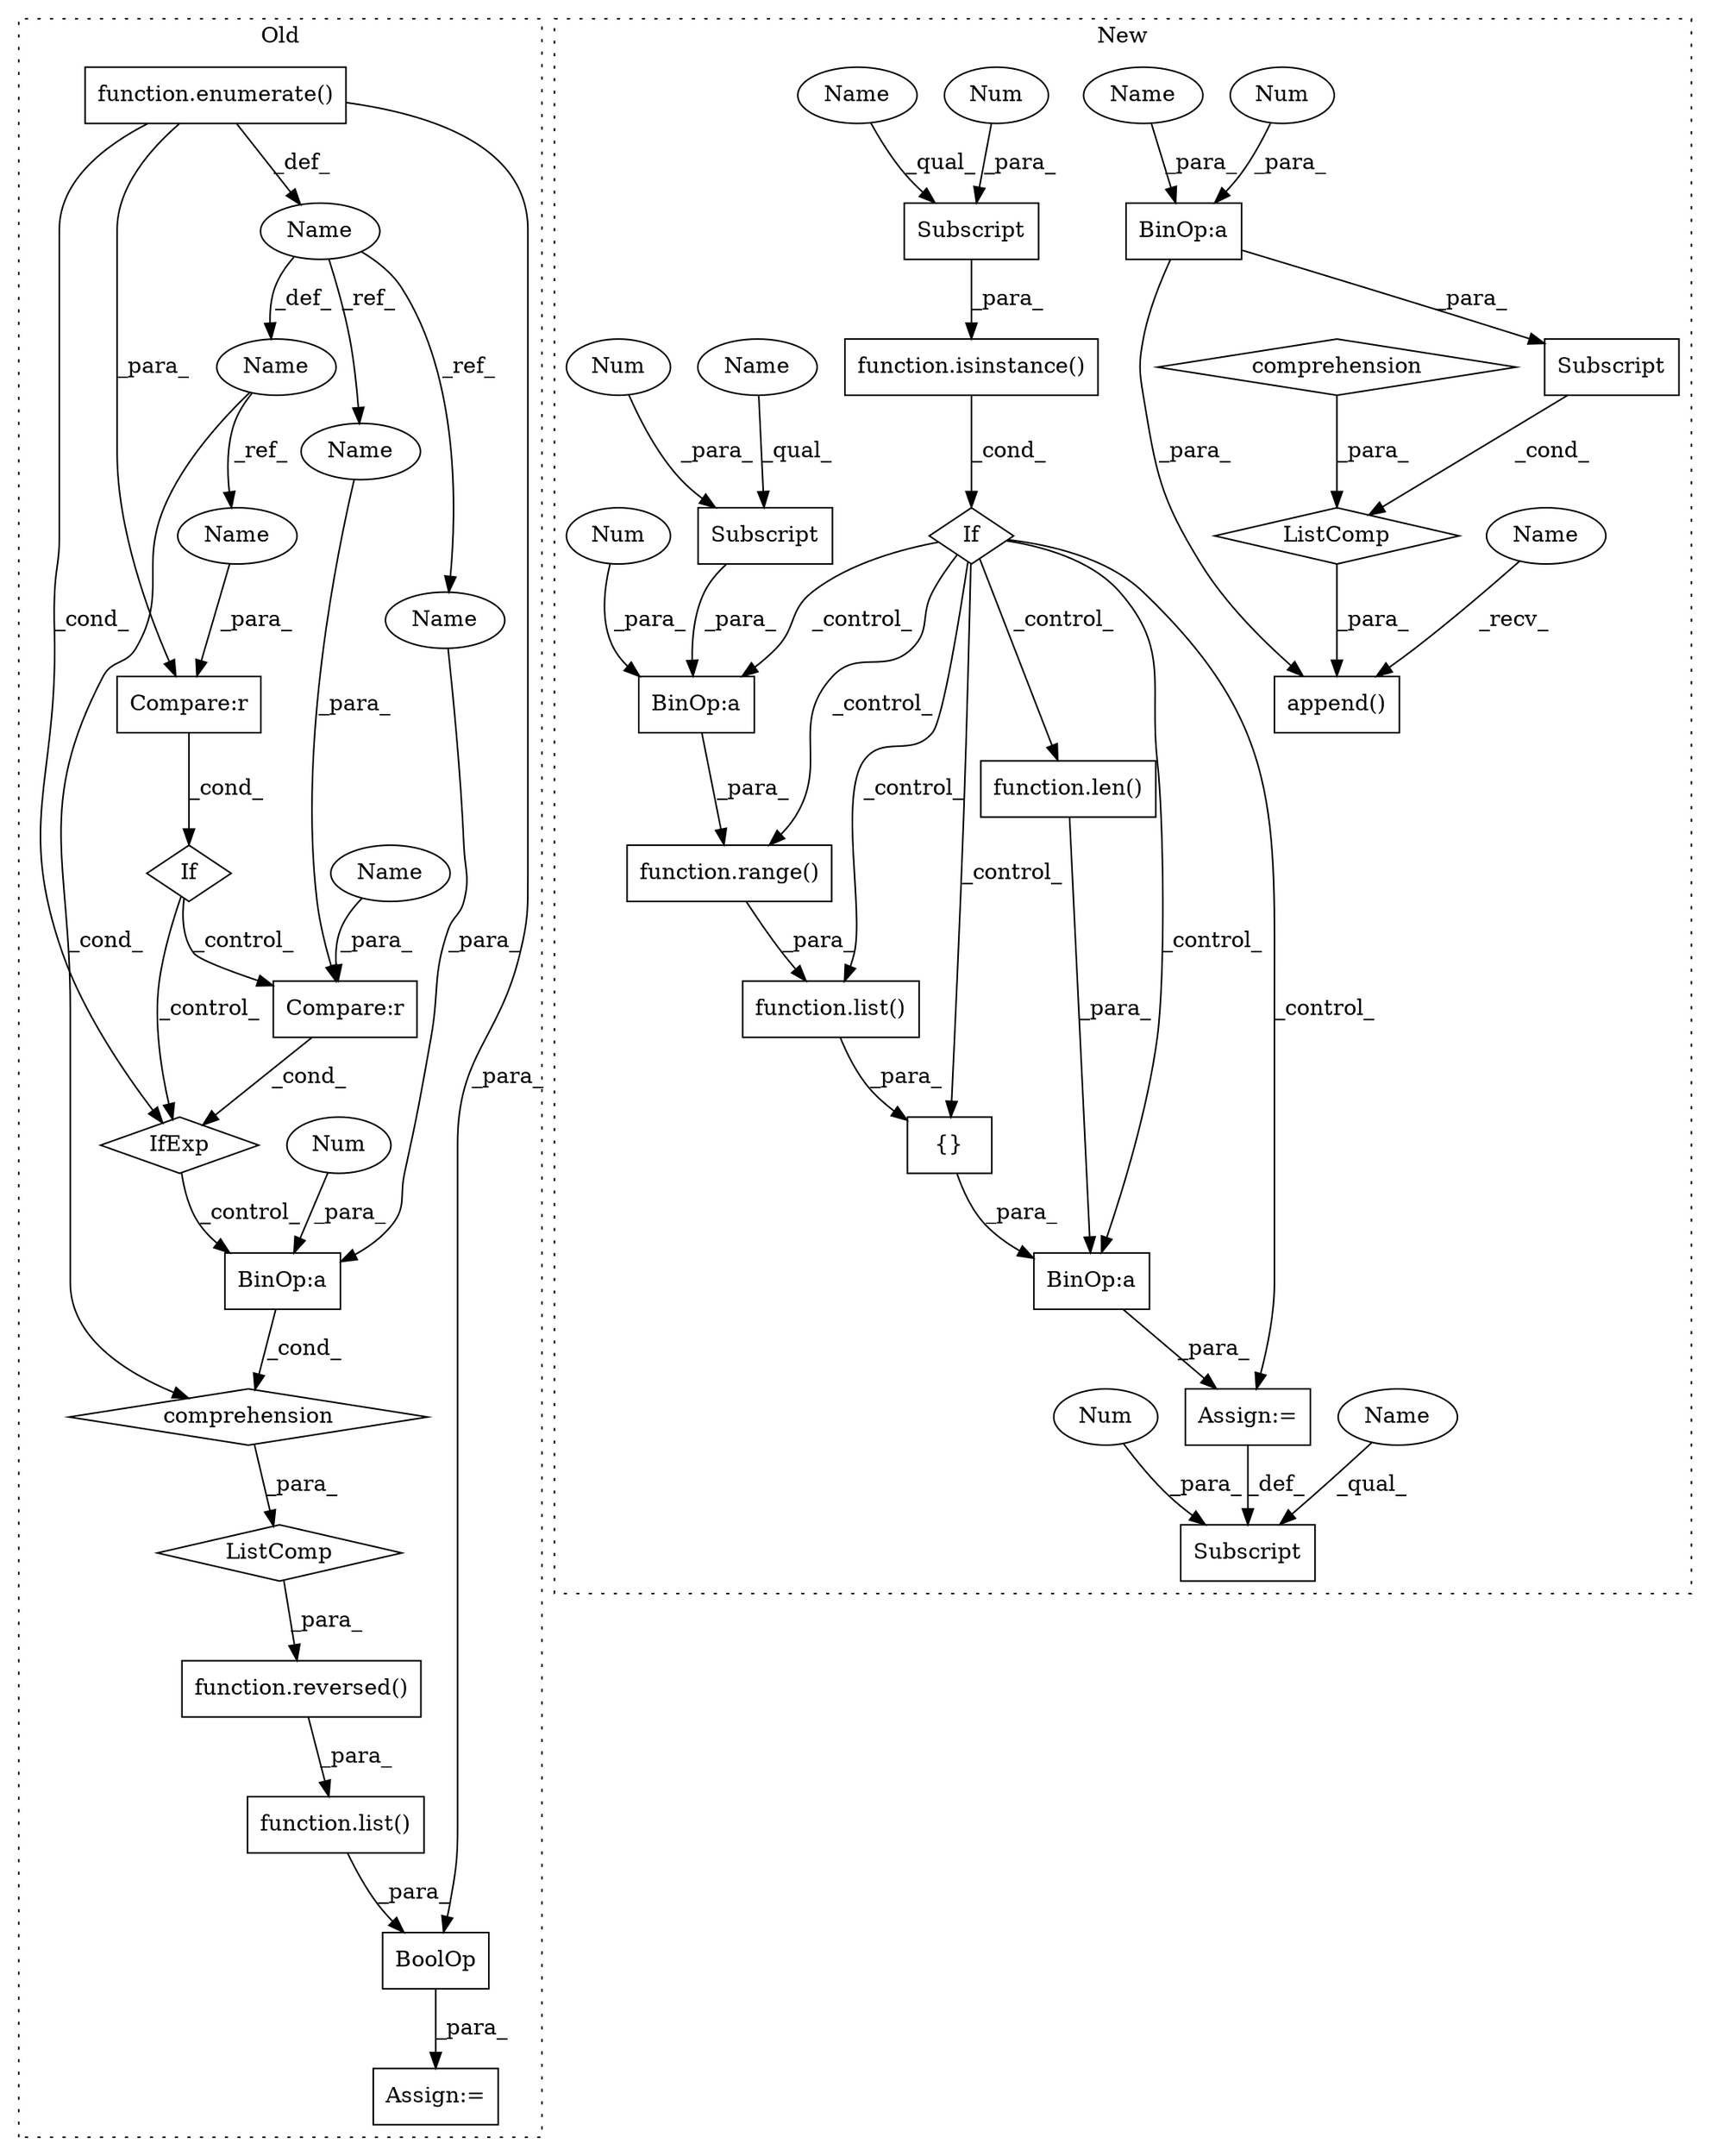 digraph G {
subgraph cluster0 {
1 [label="function.reversed()" a="75" s="8946,9019" l="9,1" shape="box"];
5 [label="function.list()" a="75" s="8941,9020" l="5,1" shape="box"];
6 [label="ListComp" a="106" s="8955" l="64" shape="diamond"];
7 [label="comprehension" a="45" s="8982" l="3" shape="diamond"];
8 [label="Name" a="87" s="8989" l="1" shape="ellipse"];
9 [label="Compare:r" a="40" s="9011" l="7" shape="box"];
10 [label="If" a="96" s="9011" l="7" shape="diamond"];
12 [label="function.enumerate()" a="75" s="8994,9006" l="10,1" shape="box"];
13 [label="BinOp:a" a="82" s="8976" l="3" shape="box"];
14 [label="Compare:r" a="40" s="8963" l="6" shape="box"];
15 [label="IfExp" a="51" s="8959,8969" l="4,6" shape="diamond"];
16 [label="BoolOp" a="72" s="8936" l="85" shape="box"];
26 [label="Name" a="87" s="8986" l="1" shape="ellipse"];
32 [label="Num" a="76" s="8979" l="1" shape="ellipse"];
35 [label="Assign:=" a="68" s="8933" l="3" shape="box"];
38 [label="Name" a="87" s="8963" l="1" shape="ellipse"];
39 [label="Name" a="87" s="8975" l="1" shape="ellipse"];
44 [label="Name" a="87" s="9011" l="1" shape="ellipse"];
46 [label="Name" a="87" s="8968" l="1" shape="ellipse"];
label = "Old";
style="dotted";
}
subgraph cluster1 {
2 [label="ListComp" a="106" s="9076" l="22" shape="diamond"];
3 [label="comprehension" a="45" s="9087" l="3" shape="diamond"];
4 [label="Subscript" a="63" s="9077,0" l="9,0" shape="box"];
11 [label="BinOp:a" a="82" s="9081" l="3" shape="box"];
17 [label="append()" a="75" s="9064,9098" l="12,1" shape="box"];
18 [label="Subscript" a="63" s="9178,0" l="7,0" shape="box"];
19 [label="BinOp:a" a="82" s="9214" l="3" shape="box"];
20 [label="If" a="96" s="9112" l="3" shape="diamond"];
21 [label="BinOp:a" a="82" s="9207" l="3" shape="box"];
22 [label="Subscript" a="63" s="9126,0" l="7,0" shape="box"];
23 [label="{}" a="59" s="9188,9213" l="1,0" shape="box"];
24 [label="Subscript" a="63" s="9200,0" l="7,0" shape="box"];
25 [label="function.range()" a="75" s="9194,9211" l="6,1" shape="box"];
27 [label="function.isinstance()" a="75" s="9115,9138" l="11,1" shape="box"];
28 [label="function.list()" a="75" s="9189,9212" l="5,1" shape="box"];
29 [label="Num" a="76" s="9205" l="1" shape="ellipse"];
30 [label="Num" a="76" s="9131" l="1" shape="ellipse"];
31 [label="Num" a="76" s="9084" l="1" shape="ellipse"];
33 [label="Num" a="76" s="9183" l="1" shape="ellipse"];
34 [label="Num" a="76" s="9210" l="1" shape="ellipse"];
36 [label="Assign:=" a="68" s="9185" l="3" shape="box"];
37 [label="function.len()" a="75" s="9217,9222" l="4,1" shape="box"];
40 [label="Name" a="87" s="9200" l="4" shape="ellipse"];
41 [label="Name" a="87" s="9178" l="4" shape="ellipse"];
42 [label="Name" a="87" s="9064" l="4" shape="ellipse"];
43 [label="Name" a="87" s="9126" l="4" shape="ellipse"];
45 [label="Name" a="87" s="9080" l="1" shape="ellipse"];
label = "New";
style="dotted";
}
1 -> 5 [label="_para_"];
2 -> 17 [label="_para_"];
3 -> 2 [label="_para_"];
4 -> 2 [label="_cond_"];
5 -> 16 [label="_para_"];
6 -> 1 [label="_para_"];
7 -> 6 [label="_para_"];
8 -> 7 [label="_cond_"];
8 -> 44 [label="_ref_"];
9 -> 10 [label="_cond_"];
10 -> 14 [label="_control_"];
10 -> 15 [label="_control_"];
11 -> 4 [label="_para_"];
11 -> 17 [label="_para_"];
12 -> 15 [label="_cond_"];
12 -> 26 [label="_def_"];
12 -> 9 [label="_para_"];
12 -> 16 [label="_para_"];
13 -> 7 [label="_cond_"];
14 -> 15 [label="_cond_"];
15 -> 13 [label="_control_"];
16 -> 35 [label="_para_"];
19 -> 36 [label="_para_"];
20 -> 19 [label="_control_"];
20 -> 23 [label="_control_"];
20 -> 28 [label="_control_"];
20 -> 37 [label="_control_"];
20 -> 21 [label="_control_"];
20 -> 25 [label="_control_"];
20 -> 36 [label="_control_"];
21 -> 25 [label="_para_"];
22 -> 27 [label="_para_"];
23 -> 19 [label="_para_"];
24 -> 21 [label="_para_"];
25 -> 28 [label="_para_"];
26 -> 39 [label="_ref_"];
26 -> 8 [label="_def_"];
26 -> 38 [label="_ref_"];
27 -> 20 [label="_cond_"];
28 -> 23 [label="_para_"];
29 -> 24 [label="_para_"];
30 -> 22 [label="_para_"];
31 -> 11 [label="_para_"];
32 -> 13 [label="_para_"];
33 -> 18 [label="_para_"];
34 -> 21 [label="_para_"];
36 -> 18 [label="_def_"];
37 -> 19 [label="_para_"];
38 -> 14 [label="_para_"];
39 -> 13 [label="_para_"];
40 -> 24 [label="_qual_"];
41 -> 18 [label="_qual_"];
42 -> 17 [label="_recv_"];
43 -> 22 [label="_qual_"];
44 -> 9 [label="_para_"];
45 -> 11 [label="_para_"];
46 -> 14 [label="_para_"];
}